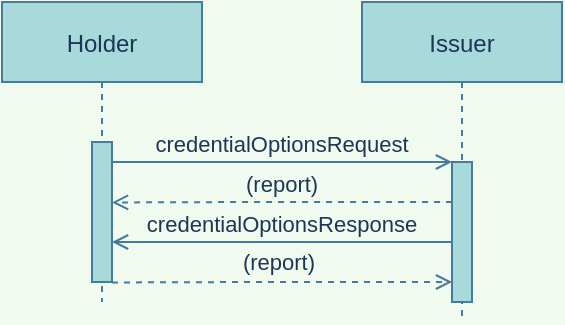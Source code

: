 <mxfile version="14.6.2" type="device"><diagram id="kgpKYQtTHZ0yAKxKKP6v" name="Page-1"><mxGraphModel dx="474" dy="294" grid="1" gridSize="5" guides="1" tooltips="1" connect="1" arrows="1" fold="1" page="1" pageScale="1" pageWidth="850" pageHeight="1100" background="#F1FAEE" math="0" shadow="0"><root><mxCell id="0"/><mxCell id="1" parent="0"/><mxCell id="3nuBFxr9cyL0pnOWT2aG-1" value="Holder" style="shape=umlLifeline;perimeter=lifelinePerimeter;container=1;collapsible=0;recursiveResize=0;rounded=0;shadow=0;strokeWidth=1;fillColor=#A8DADC;strokeColor=#457B9D;fontColor=#1D3557;" parent="1" vertex="1"><mxGeometry x="120" y="80" width="100" height="150" as="geometry"/></mxCell><mxCell id="3nuBFxr9cyL0pnOWT2aG-2" value="" style="points=[];perimeter=orthogonalPerimeter;rounded=0;shadow=0;strokeWidth=1;fillColor=#A8DADC;strokeColor=#457B9D;fontColor=#1D3557;" parent="3nuBFxr9cyL0pnOWT2aG-1" vertex="1"><mxGeometry x="45" y="70" width="10" height="70" as="geometry"/></mxCell><mxCell id="3nuBFxr9cyL0pnOWT2aG-5" value="Issuer" style="shape=umlLifeline;perimeter=lifelinePerimeter;container=1;collapsible=0;recursiveResize=0;rounded=0;shadow=0;strokeWidth=1;fillColor=#A8DADC;strokeColor=#457B9D;fontColor=#1D3557;" parent="1" vertex="1"><mxGeometry x="300" y="80" width="100" height="160" as="geometry"/></mxCell><mxCell id="3nuBFxr9cyL0pnOWT2aG-6" value="" style="points=[];perimeter=orthogonalPerimeter;rounded=0;shadow=0;strokeWidth=1;fillColor=#A8DADC;strokeColor=#457B9D;fontColor=#1D3557;" parent="3nuBFxr9cyL0pnOWT2aG-5" vertex="1"><mxGeometry x="45" y="80" width="10" height="70" as="geometry"/></mxCell><mxCell id="8LRjzE3SkS6JvPY_9etK-2" value="(report)" style="verticalAlign=bottom;endArrow=open;shadow=0;strokeWidth=1;endFill=0;dashed=1;exitX=0.002;exitY=0.999;exitDx=0;exitDy=0;exitPerimeter=0;entryX=0.997;entryY=1.003;entryDx=0;entryDy=0;entryPerimeter=0;labelBackgroundColor=#F1FAEE;strokeColor=#457B9D;fontColor=#1D3557;" parent="1" edge="1"><mxGeometry x="0.0" relative="1" as="geometry"><mxPoint x="345.05" y="180.0" as="sourcePoint"/><mxPoint x="175.0" y="180.23" as="targetPoint"/><Array as="points"><mxPoint x="230.03" y="180.05"/></Array><mxPoint as="offset"/></mxGeometry></mxCell><mxCell id="8LRjzE3SkS6JvPY_9etK-4" value="credentialOptionsRequest" style="verticalAlign=bottom;endArrow=open;entryX=0;entryY=0;shadow=0;strokeWidth=1;endFill=0;labelBackgroundColor=#F1FAEE;strokeColor=#457B9D;fontColor=#1D3557;" parent="1" edge="1"><mxGeometry relative="1" as="geometry"><mxPoint x="175" y="160" as="sourcePoint"/><mxPoint x="345" y="160" as="targetPoint"/></mxGeometry></mxCell><mxCell id="8LRjzE3SkS6JvPY_9etK-5" value="credentialOptionsResponse" style="verticalAlign=bottom;endArrow=open;entryX=0;entryY=0;shadow=0;strokeWidth=1;endFill=0;labelBackgroundColor=#F1FAEE;strokeColor=#457B9D;fontColor=#1D3557;" parent="1" edge="1"><mxGeometry relative="1" as="geometry"><mxPoint x="345.0" y="200" as="sourcePoint"/><mxPoint x="175" y="200" as="targetPoint"/></mxGeometry></mxCell><mxCell id="8LRjzE3SkS6JvPY_9etK-6" value="(report)" style="verticalAlign=bottom;endArrow=open;shadow=0;strokeWidth=1;endFill=0;dashed=1;exitX=0.002;exitY=0.999;exitDx=0;exitDy=0;exitPerimeter=0;entryX=0.997;entryY=1.003;entryDx=0;entryDy=0;entryPerimeter=0;labelBackgroundColor=#F1FAEE;strokeColor=#457B9D;fontColor=#1D3557;" parent="1" edge="1"><mxGeometry x="-0.019" y="1" relative="1" as="geometry"><mxPoint x="175.0" y="220.23" as="sourcePoint"/><mxPoint x="345.05" y="220" as="targetPoint"/><Array as="points"><mxPoint x="230.03" y="220.05"/></Array><mxPoint as="offset"/></mxGeometry></mxCell></root></mxGraphModel></diagram></mxfile>